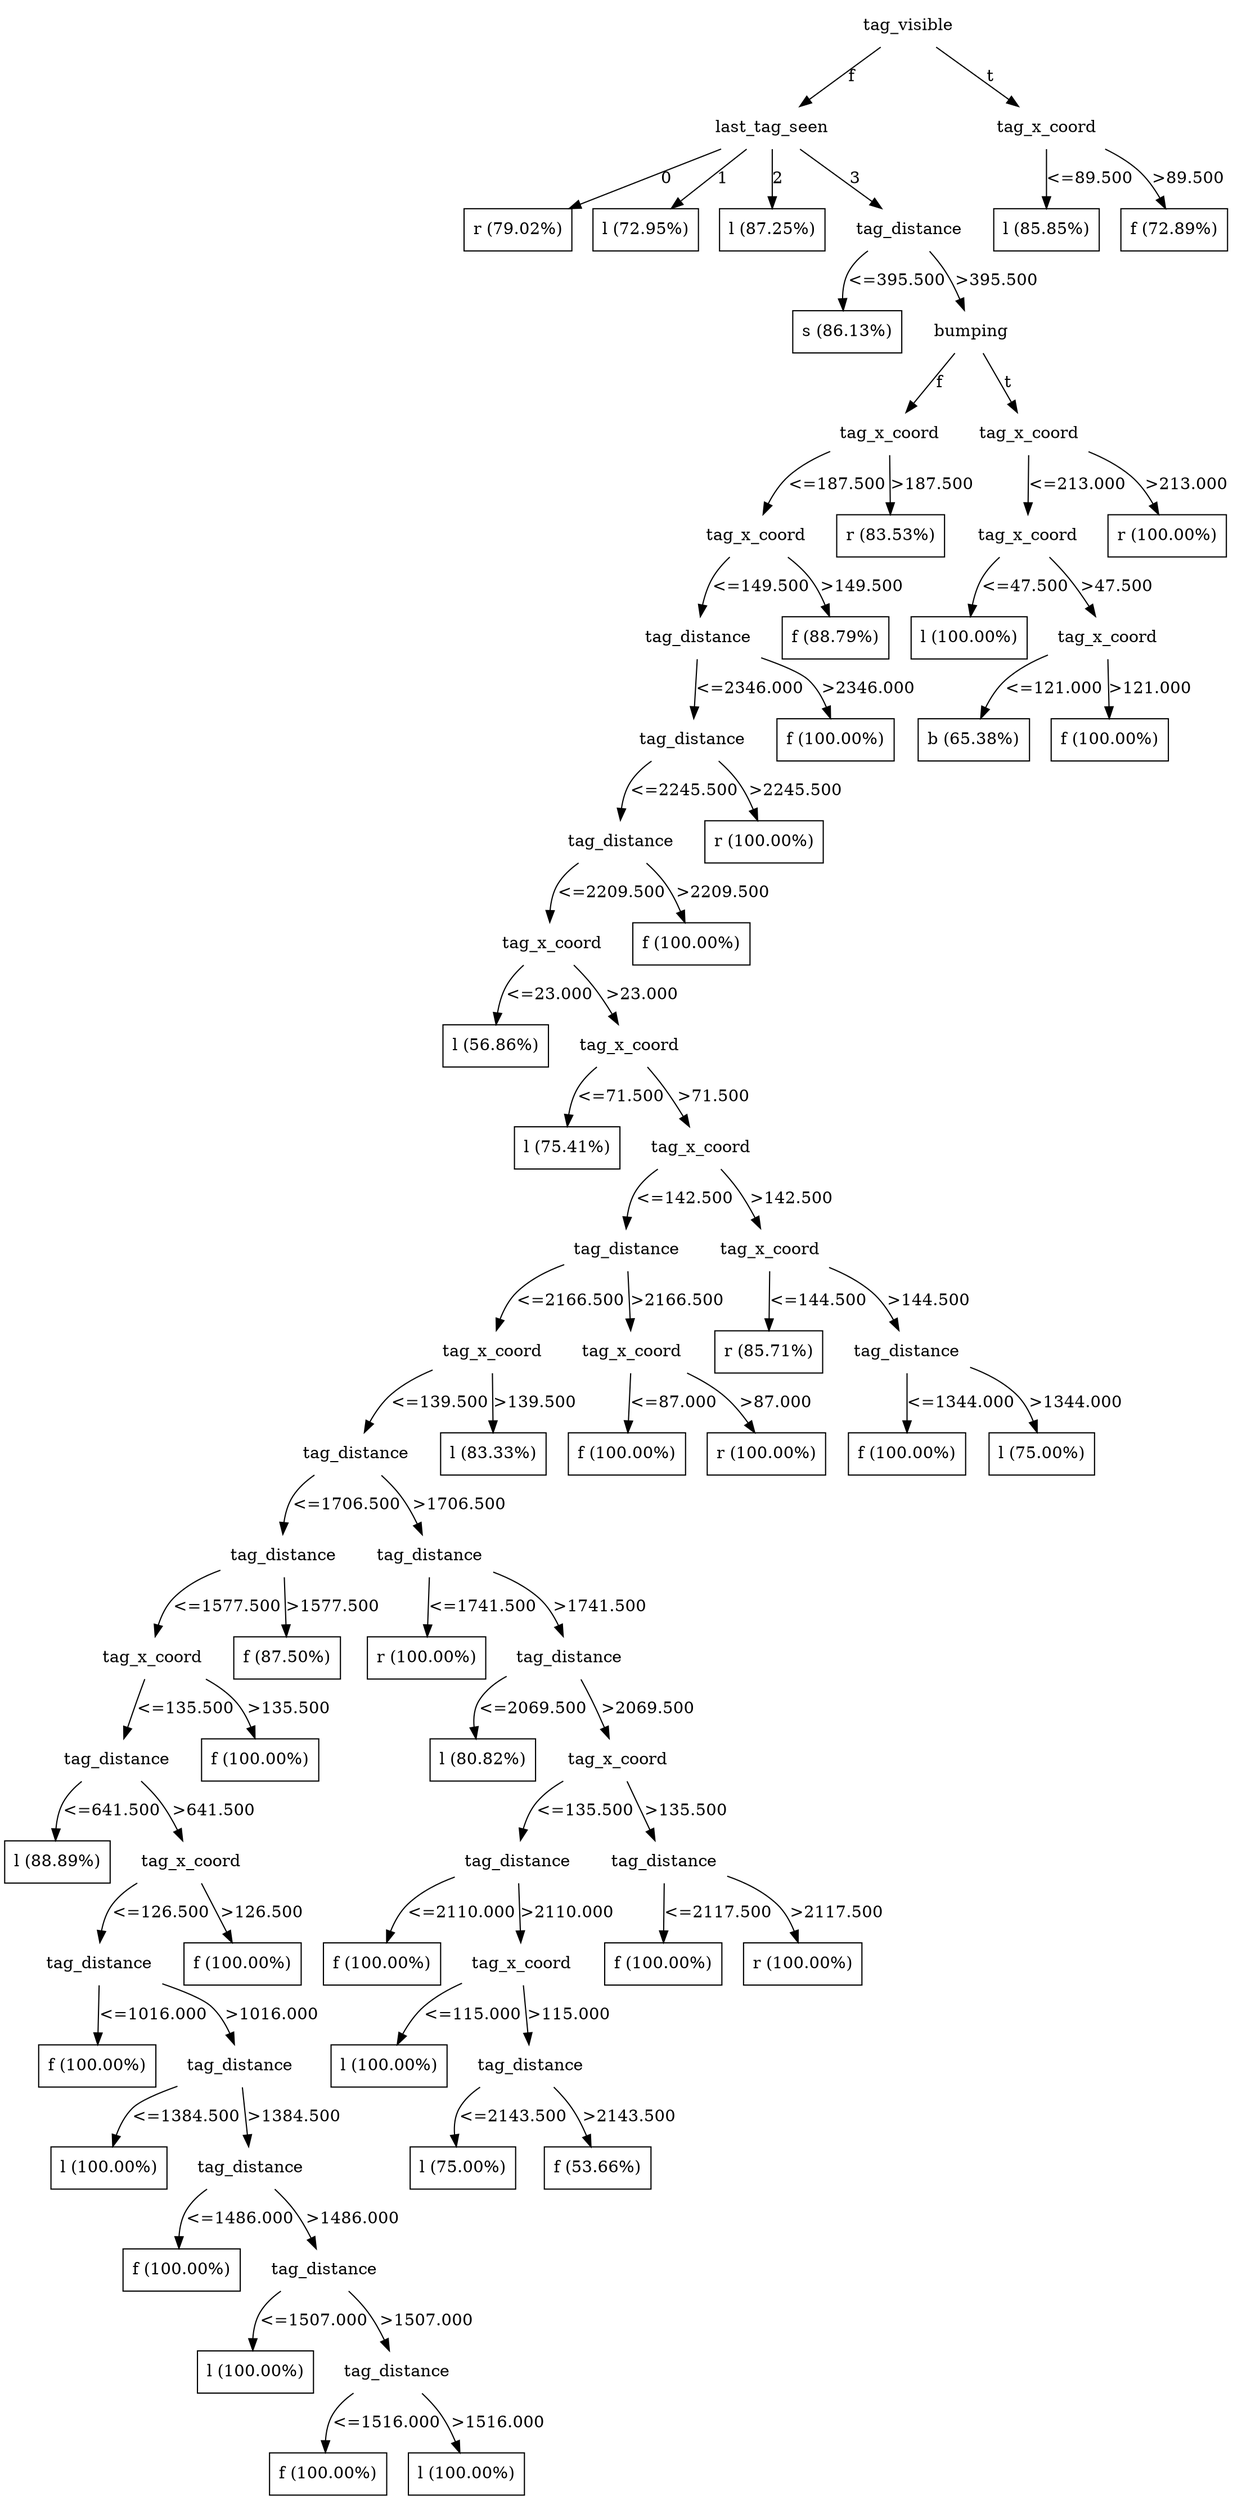 digraph G {
n [ shape=plaintext label="tag_visible"]
n -> nA [ label="f" ]
nA [ shape=plaintext label="last_tag_seen"]
nA -> nAA [ label="0" ]
nAA [ shape=box label="r (79.02%)"]
nA -> nAB [ label="1" ]
nAB [ shape=box label="l (72.95%)"]
nA -> nAC [ label="2" ]
nAC [ shape=box label="l (87.25%)"]
nA -> nAD [ label="3" ]
nAD [ shape=plaintext label="tag_distance"]
nAD -> nADA [ label="<=395.500" ]
nADA [ shape=box label="s (86.13%)"]
nAD -> nADB [ label=">395.500" ]
nADB [ shape=plaintext label="bumping"]
nADB -> nADBA [ label="f" ]
nADBA [ shape=plaintext label="tag_x_coord"]
nADBA -> nADBAA [ label="<=187.500" ]
nADBAA [ shape=plaintext label="tag_x_coord"]
nADBAA -> nADBAAA [ label="<=149.500" ]
nADBAAA [ shape=plaintext label="tag_distance"]
nADBAAA -> nADBAAAA [ label="<=2346.000" ]
nADBAAAA [ shape=plaintext label="tag_distance"]
nADBAAAA -> nADBAAAAA [ label="<=2245.500" ]
nADBAAAAA [ shape=plaintext label="tag_distance"]
nADBAAAAA -> nADBAAAAAA [ label="<=2209.500" ]
nADBAAAAAA [ shape=plaintext label="tag_x_coord"]
nADBAAAAAA -> nADBAAAAAAA [ label="<=23.000" ]
nADBAAAAAAA [ shape=box label="l (56.86%)"]
nADBAAAAAA -> nADBAAAAAAB [ label=">23.000" ]
nADBAAAAAAB [ shape=plaintext label="tag_x_coord"]
nADBAAAAAAB -> nADBAAAAAABA [ label="<=71.500" ]
nADBAAAAAABA [ shape=box label="l (75.41%)"]
nADBAAAAAAB -> nADBAAAAAABB [ label=">71.500" ]
nADBAAAAAABB [ shape=plaintext label="tag_x_coord"]
nADBAAAAAABB -> nADBAAAAAABBA [ label="<=142.500" ]
nADBAAAAAABBA [ shape=plaintext label="tag_distance"]
nADBAAAAAABBA -> nADBAAAAAABBAA [ label="<=2166.500" ]
nADBAAAAAABBAA [ shape=plaintext label="tag_x_coord"]
nADBAAAAAABBAA -> nADBAAAAAABBAAA [ label="<=139.500" ]
nADBAAAAAABBAAA [ shape=plaintext label="tag_distance"]
nADBAAAAAABBAAA -> nADBAAAAAABBAAAA [ label="<=1706.500" ]
nADBAAAAAABBAAAA [ shape=plaintext label="tag_distance"]
nADBAAAAAABBAAAA -> nADBAAAAAABBAAAAA [ label="<=1577.500" ]
nADBAAAAAABBAAAAA [ shape=plaintext label="tag_x_coord"]
nADBAAAAAABBAAAAA -> nADBAAAAAABBAAAAAA [ label="<=135.500" ]
nADBAAAAAABBAAAAAA [ shape=plaintext label="tag_distance"]
nADBAAAAAABBAAAAAA -> nADBAAAAAABBAAAAAAA [ label="<=641.500" ]
nADBAAAAAABBAAAAAAA [ shape=box label="l (88.89%)"]
nADBAAAAAABBAAAAAA -> nADBAAAAAABBAAAAAAB [ label=">641.500" ]
nADBAAAAAABBAAAAAAB [ shape=plaintext label="tag_x_coord"]
nADBAAAAAABBAAAAAAB -> nADBAAAAAABBAAAAAABA [ label="<=126.500" ]
nADBAAAAAABBAAAAAABA [ shape=plaintext label="tag_distance"]
nADBAAAAAABBAAAAAABA -> nADBAAAAAABBAAAAAABAA [ label="<=1016.000" ]
nADBAAAAAABBAAAAAABAA [ shape=box label="f (100.00%)"]
nADBAAAAAABBAAAAAABA -> nADBAAAAAABBAAAAAABAB [ label=">1016.000" ]
nADBAAAAAABBAAAAAABAB [ shape=plaintext label="tag_distance"]
nADBAAAAAABBAAAAAABAB -> nADBAAAAAABBAAAAAABABA [ label="<=1384.500" ]
nADBAAAAAABBAAAAAABABA [ shape=box label="l (100.00%)"]
nADBAAAAAABBAAAAAABAB -> nADBAAAAAABBAAAAAABABB [ label=">1384.500" ]
nADBAAAAAABBAAAAAABABB [ shape=plaintext label="tag_distance"]
nADBAAAAAABBAAAAAABABB -> nADBAAAAAABBAAAAAABABBA [ label="<=1486.000" ]
nADBAAAAAABBAAAAAABABBA [ shape=box label="f (100.00%)"]
nADBAAAAAABBAAAAAABABB -> nADBAAAAAABBAAAAAABABBB [ label=">1486.000" ]
nADBAAAAAABBAAAAAABABBB [ shape=plaintext label="tag_distance"]
nADBAAAAAABBAAAAAABABBB -> nADBAAAAAABBAAAAAABABBBA [ label="<=1507.000" ]
nADBAAAAAABBAAAAAABABBBA [ shape=box label="l (100.00%)"]
nADBAAAAAABBAAAAAABABBB -> nADBAAAAAABBAAAAAABABBBB [ label=">1507.000" ]
nADBAAAAAABBAAAAAABABBBB [ shape=plaintext label="tag_distance"]
nADBAAAAAABBAAAAAABABBBB -> nADBAAAAAABBAAAAAABABBBBA [ label="<=1516.000" ]
nADBAAAAAABBAAAAAABABBBBA [ shape=box label="f (100.00%)"]
nADBAAAAAABBAAAAAABABBBB -> nADBAAAAAABBAAAAAABABBBBB [ label=">1516.000" ]
nADBAAAAAABBAAAAAABABBBBB [ shape=box label="l (100.00%)"]
nADBAAAAAABBAAAAAAB -> nADBAAAAAABBAAAAAABB [ label=">126.500" ]
nADBAAAAAABBAAAAAABB [ shape=box label="f (100.00%)"]
nADBAAAAAABBAAAAA -> nADBAAAAAABBAAAAAB [ label=">135.500" ]
nADBAAAAAABBAAAAAB [ shape=box label="f (100.00%)"]
nADBAAAAAABBAAAA -> nADBAAAAAABBAAAAB [ label=">1577.500" ]
nADBAAAAAABBAAAAB [ shape=box label="f (87.50%)"]
nADBAAAAAABBAAA -> nADBAAAAAABBAAAB [ label=">1706.500" ]
nADBAAAAAABBAAAB [ shape=plaintext label="tag_distance"]
nADBAAAAAABBAAAB -> nADBAAAAAABBAAABA [ label="<=1741.500" ]
nADBAAAAAABBAAABA [ shape=box label="r (100.00%)"]
nADBAAAAAABBAAAB -> nADBAAAAAABBAAABB [ label=">1741.500" ]
nADBAAAAAABBAAABB [ shape=plaintext label="tag_distance"]
nADBAAAAAABBAAABB -> nADBAAAAAABBAAABBA [ label="<=2069.500" ]
nADBAAAAAABBAAABBA [ shape=box label="l (80.82%)"]
nADBAAAAAABBAAABB -> nADBAAAAAABBAAABBB [ label=">2069.500" ]
nADBAAAAAABBAAABBB [ shape=plaintext label="tag_x_coord"]
nADBAAAAAABBAAABBB -> nADBAAAAAABBAAABBBA [ label="<=135.500" ]
nADBAAAAAABBAAABBBA [ shape=plaintext label="tag_distance"]
nADBAAAAAABBAAABBBA -> nADBAAAAAABBAAABBBAA [ label="<=2110.000" ]
nADBAAAAAABBAAABBBAA [ shape=box label="f (100.00%)"]
nADBAAAAAABBAAABBBA -> nADBAAAAAABBAAABBBAB [ label=">2110.000" ]
nADBAAAAAABBAAABBBAB [ shape=plaintext label="tag_x_coord"]
nADBAAAAAABBAAABBBAB -> nADBAAAAAABBAAABBBABA [ label="<=115.000" ]
nADBAAAAAABBAAABBBABA [ shape=box label="l (100.00%)"]
nADBAAAAAABBAAABBBAB -> nADBAAAAAABBAAABBBABB [ label=">115.000" ]
nADBAAAAAABBAAABBBABB [ shape=plaintext label="tag_distance"]
nADBAAAAAABBAAABBBABB -> nADBAAAAAABBAAABBBABBA [ label="<=2143.500" ]
nADBAAAAAABBAAABBBABBA [ shape=box label="l (75.00%)"]
nADBAAAAAABBAAABBBABB -> nADBAAAAAABBAAABBBABBB [ label=">2143.500" ]
nADBAAAAAABBAAABBBABBB [ shape=box label="f (53.66%)"]
nADBAAAAAABBAAABBB -> nADBAAAAAABBAAABBBB [ label=">135.500" ]
nADBAAAAAABBAAABBBB [ shape=plaintext label="tag_distance"]
nADBAAAAAABBAAABBBB -> nADBAAAAAABBAAABBBBA [ label="<=2117.500" ]
nADBAAAAAABBAAABBBBA [ shape=box label="f (100.00%)"]
nADBAAAAAABBAAABBBB -> nADBAAAAAABBAAABBBBB [ label=">2117.500" ]
nADBAAAAAABBAAABBBBB [ shape=box label="r (100.00%)"]
nADBAAAAAABBAA -> nADBAAAAAABBAAB [ label=">139.500" ]
nADBAAAAAABBAAB [ shape=box label="l (83.33%)"]
nADBAAAAAABBA -> nADBAAAAAABBAB [ label=">2166.500" ]
nADBAAAAAABBAB [ shape=plaintext label="tag_x_coord"]
nADBAAAAAABBAB -> nADBAAAAAABBABA [ label="<=87.000" ]
nADBAAAAAABBABA [ shape=box label="f (100.00%)"]
nADBAAAAAABBAB -> nADBAAAAAABBABB [ label=">87.000" ]
nADBAAAAAABBABB [ shape=box label="r (100.00%)"]
nADBAAAAAABB -> nADBAAAAAABBB [ label=">142.500" ]
nADBAAAAAABBB [ shape=plaintext label="tag_x_coord"]
nADBAAAAAABBB -> nADBAAAAAABBBA [ label="<=144.500" ]
nADBAAAAAABBBA [ shape=box label="r (85.71%)"]
nADBAAAAAABBB -> nADBAAAAAABBBB [ label=">144.500" ]
nADBAAAAAABBBB [ shape=plaintext label="tag_distance"]
nADBAAAAAABBBB -> nADBAAAAAABBBBA [ label="<=1344.000" ]
nADBAAAAAABBBBA [ shape=box label="f (100.00%)"]
nADBAAAAAABBBB -> nADBAAAAAABBBBB [ label=">1344.000" ]
nADBAAAAAABBBBB [ shape=box label="l (75.00%)"]
nADBAAAAA -> nADBAAAAAB [ label=">2209.500" ]
nADBAAAAAB [ shape=box label="f (100.00%)"]
nADBAAAA -> nADBAAAAB [ label=">2245.500" ]
nADBAAAAB [ shape=box label="r (100.00%)"]
nADBAAA -> nADBAAAB [ label=">2346.000" ]
nADBAAAB [ shape=box label="f (100.00%)"]
nADBAA -> nADBAAB [ label=">149.500" ]
nADBAAB [ shape=box label="f (88.79%)"]
nADBA -> nADBAB [ label=">187.500" ]
nADBAB [ shape=box label="r (83.53%)"]
nADB -> nADBB [ label="t" ]
nADBB [ shape=plaintext label="tag_x_coord"]
nADBB -> nADBBA [ label="<=213.000" ]
nADBBA [ shape=plaintext label="tag_x_coord"]
nADBBA -> nADBBAA [ label="<=47.500" ]
nADBBAA [ shape=box label="l (100.00%)"]
nADBBA -> nADBBAB [ label=">47.500" ]
nADBBAB [ shape=plaintext label="tag_x_coord"]
nADBBAB -> nADBBABA [ label="<=121.000" ]
nADBBABA [ shape=box label="b (65.38%)"]
nADBBAB -> nADBBABB [ label=">121.000" ]
nADBBABB [ shape=box label="f (100.00%)"]
nADBB -> nADBBB [ label=">213.000" ]
nADBBB [ shape=box label="r (100.00%)"]
n -> nB [ label="t" ]
nB [ shape=plaintext label="tag_x_coord"]
nB -> nBA [ label="<=89.500" ]
nBA [ shape=box label="l (85.85%)"]
nB -> nBB [ label=">89.500" ]
nBB [ shape=box label="f (72.89%)"]
}
